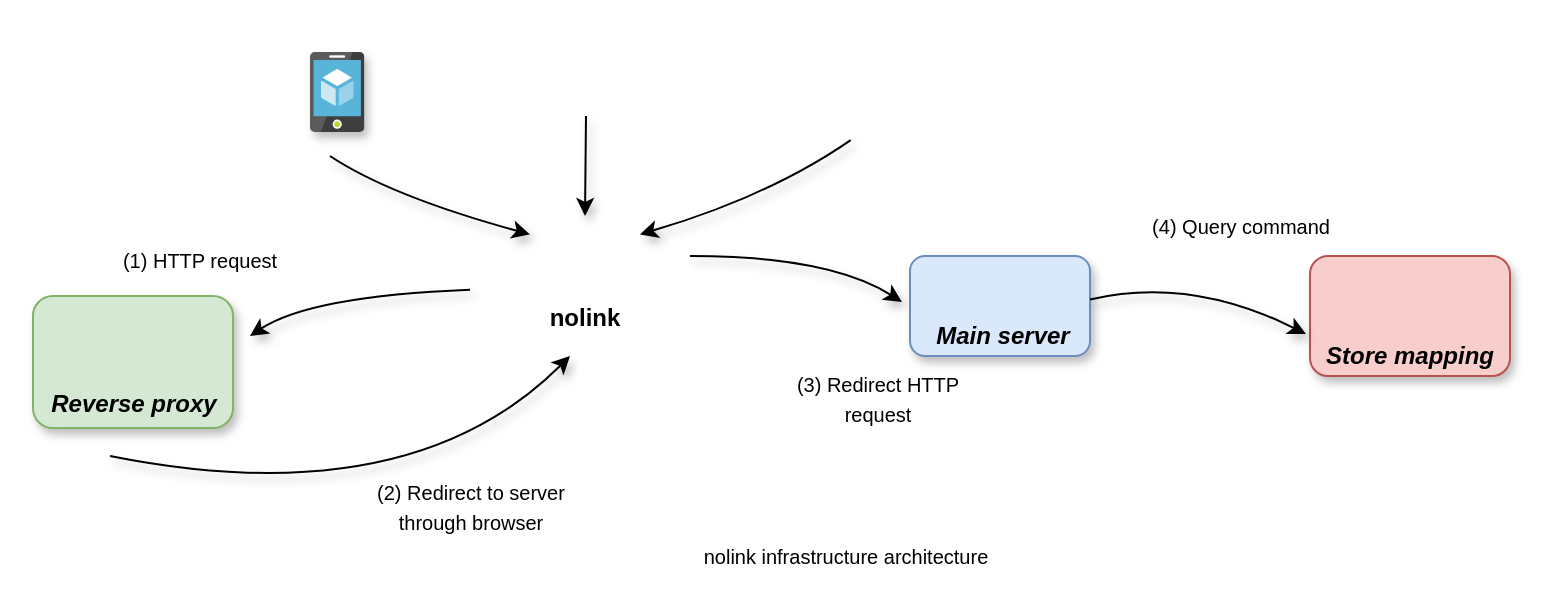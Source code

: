 <mxfile version="24.6.5" type="device">
  <diagram name="Page-1" id="esNWT9mSlbRLuBSzFxfD">
    <mxGraphModel dx="2276" dy="783" grid="1" gridSize="10" guides="1" tooltips="1" connect="1" arrows="1" fold="1" page="1" pageScale="1" pageWidth="850" pageHeight="1100" math="0" shadow="0">
      <root>
        <mxCell id="0" />
        <mxCell id="1" parent="0" />
        <mxCell id="9hjlnC2cQS0SMQREBwqv-1" value="" style="swimlane;startSize=0;rounded=0;dashed=1;swimlaneLine=1;gradientColor=none;strokeColor=none;fillColor=none;shadow=1;" parent="1" vertex="1">
          <mxGeometry x="60" y="140" width="240" height="80" as="geometry" />
        </mxCell>
        <mxCell id="B3qt_1SEBNGEb0ojF064-14" value="nolink" style="shape=image;verticalLabelPosition=bottom;labelBackgroundColor=default;verticalAlign=top;aspect=fixed;imageAspect=0;image=https://static-00.iconduck.com/assets.00/nuxtjs-icon-512x343-16hzp9e7.png;fontStyle=1;shadow=1;" parent="9hjlnC2cQS0SMQREBwqv-1" vertex="1">
          <mxGeometry x="150" width="55.01" height="36.84" as="geometry" />
        </mxCell>
        <mxCell id="9hjlnC2cQS0SMQREBwqv-31" value="" style="endArrow=classic;html=1;jumpStyle=arc;curved=1;shadow=1;startArrow=none;startFill=0;endFill=1;" parent="9hjlnC2cQS0SMQREBwqv-1" edge="1">
          <mxGeometry width="50" height="50" relative="1" as="geometry">
            <mxPoint x="120" y="36.84" as="sourcePoint" />
            <mxPoint x="10" y="60" as="targetPoint" />
            <Array as="points">
              <mxPoint x="40" y="40" />
            </Array>
          </mxGeometry>
        </mxCell>
        <mxCell id="B3qt_1SEBNGEb0ojF064-11" value="&lt;font style=&quot;font-size: 10px;&quot;&gt;(1) HTTP request&lt;/font&gt;" style="text;html=1;strokeColor=none;fillColor=none;align=center;verticalAlign=middle;whiteSpace=wrap;rounded=0;shadow=1;" parent="9hjlnC2cQS0SMQREBwqv-1" vertex="1">
          <mxGeometry x="-70" y="6.84" width="110" height="30" as="geometry" />
        </mxCell>
        <mxCell id="9hjlnC2cQS0SMQREBwqv-33" value="" style="endArrow=none;html=1;jumpStyle=arc;curved=1;shadow=1;startArrow=classic;startFill=1;endFill=0;exitX=0.75;exitY=1;exitDx=0;exitDy=0;" parent="1" edge="1">
          <mxGeometry width="50" height="50" relative="1" as="geometry">
            <mxPoint x="230" y="210" as="sourcePoint" />
            <mxPoint y="260" as="targetPoint" />
            <Array as="points">
              <mxPoint x="150" y="290" />
            </Array>
          </mxGeometry>
        </mxCell>
        <mxCell id="B3qt_1SEBNGEb0ojF064-15" value="" style="shape=image;html=1;verticalAlign=top;verticalLabelPosition=bottom;labelBackgroundColor=#ffffff;imageAspect=0;aspect=fixed;image=https://cdn0.iconfinder.com/data/icons/job-seeker/256/laptop_job_seeker_employee_unemployee_work_1-128.png;shadow=1;" parent="1" vertex="1">
          <mxGeometry x="222" y="36" width="48" height="48" as="geometry" />
        </mxCell>
        <mxCell id="B3qt_1SEBNGEb0ojF064-19" value="" style="shape=image;html=1;verticalAlign=top;verticalLabelPosition=bottom;labelBackgroundColor=#ffffff;imageAspect=0;aspect=fixed;image=https://cdn2.iconfinder.com/data/icons/whcompare-isometric-web-hosting-servers/50/web-browser-on-laptop-128.png;shadow=1;" parent="1" vertex="1">
          <mxGeometry x="344.13" y="50" width="48" height="48" as="geometry" />
        </mxCell>
        <mxCell id="B3qt_1SEBNGEb0ojF064-20" value="" style="image;sketch=0;aspect=fixed;html=1;points=[];align=center;fontSize=12;image=img/lib/mscae/App_Service_Mobile_App.svg;shadow=1;" parent="1" vertex="1">
          <mxGeometry x="100" y="58" width="27.2" height="40" as="geometry" />
        </mxCell>
        <mxCell id="B3qt_1SEBNGEb0ojF064-21" value="" style="endArrow=classic;html=1;rounded=0;entryX=0.5;entryY=0;entryDx=0;entryDy=0;shadow=1;" parent="1" target="B3qt_1SEBNGEb0ojF064-14" edge="1">
          <mxGeometry width="50" height="50" relative="1" as="geometry">
            <mxPoint x="238" y="90" as="sourcePoint" />
            <mxPoint x="300" y="60" as="targetPoint" />
          </mxGeometry>
        </mxCell>
        <mxCell id="B3qt_1SEBNGEb0ojF064-22" value="" style="endArrow=classic;html=1;curved=1;exitX=0.546;exitY=1.085;exitDx=0;exitDy=0;exitPerimeter=0;entryX=1;entryY=0.25;entryDx=0;entryDy=0;shadow=1;" parent="1" source="B3qt_1SEBNGEb0ojF064-19" target="B3qt_1SEBNGEb0ojF064-14" edge="1">
          <mxGeometry width="50" height="50" relative="1" as="geometry">
            <mxPoint x="340" y="100" as="sourcePoint" />
            <mxPoint x="390" y="50" as="targetPoint" />
            <Array as="points">
              <mxPoint x="330" y="130" />
            </Array>
          </mxGeometry>
        </mxCell>
        <mxCell id="B3qt_1SEBNGEb0ojF064-23" value="" style="endArrow=classic;html=1;entryX=0;entryY=0.25;entryDx=0;entryDy=0;curved=1;shadow=1;" parent="1" target="B3qt_1SEBNGEb0ojF064-14" edge="1">
          <mxGeometry width="50" height="50" relative="1" as="geometry">
            <mxPoint x="110" y="110" as="sourcePoint" />
            <mxPoint x="270" y="20" as="targetPoint" />
            <Array as="points">
              <mxPoint x="140" y="130" />
            </Array>
          </mxGeometry>
        </mxCell>
        <mxCell id="9hjlnC2cQS0SMQREBwqv-19" value="" style="rounded=1;whiteSpace=wrap;html=1;fillColor=#d5e8d4;strokeColor=#82b366;shadow=1;" parent="1" vertex="1">
          <mxGeometry x="-38.5" y="180" width="100" height="66" as="geometry" />
        </mxCell>
        <mxCell id="B3qt_1SEBNGEb0ojF064-4" value="" style="group;shadow=1;" parent="1" vertex="1" connectable="0">
          <mxGeometry x="-51" y="188" width="122.5" height="72" as="geometry" />
        </mxCell>
        <mxCell id="9hjlnC2cQS0SMQREBwqv-21" value="&lt;i&gt;&lt;b&gt;Reverse proxy&lt;/b&gt;&lt;/i&gt;" style="text;html=1;strokeColor=none;fillColor=none;align=center;verticalAlign=middle;whiteSpace=wrap;rounded=0;shadow=1;" parent="B3qt_1SEBNGEb0ojF064-4" vertex="1">
          <mxGeometry x="2.5" y="37" width="120" height="17" as="geometry" />
        </mxCell>
        <mxCell id="9hjlnC2cQS0SMQREBwqv-24" value="" style="shape=image;verticalLabelPosition=bottom;labelBackgroundColor=default;verticalAlign=top;aspect=fixed;imageAspect=0;image=https://www.svgrepo.com/show/373924/nginx.svg;shadow=1;" parent="B3qt_1SEBNGEb0ojF064-4" vertex="1">
          <mxGeometry x="40" y="-8" width="45" height="45" as="geometry" />
        </mxCell>
        <mxCell id="9hjlnC2cQS0SMQREBwqv-13" value="" style="rounded=1;whiteSpace=wrap;html=1;fillColor=#f8cecc;strokeColor=#b85450;shadow=1;" parent="1" vertex="1">
          <mxGeometry x="600" y="160.0" width="100" height="60" as="geometry" />
        </mxCell>
        <mxCell id="9hjlnC2cQS0SMQREBwqv-15" value="&lt;i&gt;&lt;b&gt;Store mapping&lt;/b&gt;&lt;/i&gt;" style="text;html=1;strokeColor=none;fillColor=none;align=center;verticalAlign=middle;whiteSpace=wrap;rounded=0;shadow=1;" parent="1" vertex="1">
          <mxGeometry x="578.13" y="200.0" width="143.75" height="20" as="geometry" />
        </mxCell>
        <mxCell id="9hjlnC2cQS0SMQREBwqv-17" value="" style="shape=image;verticalLabelPosition=bottom;labelBackgroundColor=default;verticalAlign=top;aspect=fixed;imageAspect=0;image=https://www.svgrepo.com/show/303460/redis-logo.svg;shadow=1;" parent="1" vertex="1">
          <mxGeometry x="630" y="165.0" width="40" height="40" as="geometry" />
        </mxCell>
        <mxCell id="9hjlnC2cQS0SMQREBwqv-27" value="&lt;font style=&quot;font-size: 10px;&quot;&gt;(4) Query command&lt;/font&gt;" style="text;html=1;align=center;verticalAlign=middle;resizable=0;points=[];autosize=1;strokeColor=none;fillColor=none;shadow=1;" parent="1" vertex="1">
          <mxGeometry x="510" y="130.0" width="110" height="30" as="geometry" />
        </mxCell>
        <mxCell id="9hjlnC2cQS0SMQREBwqv-39" value="&lt;font style=&quot;font-size: 10px;&quot;&gt;nolink infrastructure architecture&lt;/font&gt;" style="text;html=1;strokeColor=none;fillColor=none;align=center;verticalAlign=middle;whiteSpace=wrap;rounded=0;shadow=1;" parent="1" vertex="1">
          <mxGeometry x="270" y="300" width="196.25" height="20" as="geometry" />
        </mxCell>
        <mxCell id="9hjlnC2cQS0SMQREBwqv-26" value="" style="endArrow=classic;html=1;shadow=1;entryX=0.053;entryY=-0.35;entryDx=0;entryDy=0;curved=1;entryPerimeter=0;" parent="1" target="9hjlnC2cQS0SMQREBwqv-8" edge="1">
          <mxGeometry width="50" height="50" relative="1" as="geometry">
            <mxPoint x="290" y="160" as="sourcePoint" />
            <mxPoint x="1056.75" y="550" as="targetPoint" />
            <Array as="points">
              <mxPoint x="360" y="160" />
            </Array>
          </mxGeometry>
        </mxCell>
        <mxCell id="9hjlnC2cQS0SMQREBwqv-35" value="&lt;font style=&quot;font-size: 10px;&quot;&gt;(2) Redirect to server through browser&lt;/font&gt;" style="text;html=1;strokeColor=none;fillColor=none;align=center;verticalAlign=middle;whiteSpace=wrap;rounded=0;shadow=1;" parent="1" vertex="1">
          <mxGeometry x="118.75" y="270" width="122.5" height="30" as="geometry" />
        </mxCell>
        <mxCell id="9hjlnC2cQS0SMQREBwqv-37" value="&lt;font style=&quot;font-size: 10px;&quot;&gt;(3) Redirect HTTP request&lt;/font&gt;" style="text;html=1;strokeColor=none;fillColor=none;align=center;verticalAlign=middle;whiteSpace=wrap;rounded=0;shadow=1;" parent="1" vertex="1">
          <mxGeometry x="330" y="216" width="107.5" height="30" as="geometry" />
        </mxCell>
        <mxCell id="9hjlnC2cQS0SMQREBwqv-7" value="" style="rounded=1;whiteSpace=wrap;html=1;fillColor=#dae8fc;strokeColor=#6c8ebf;shadow=1;" parent="1" vertex="1">
          <mxGeometry x="400" y="160.0" width="90" height="50" as="geometry" />
        </mxCell>
        <mxCell id="9hjlnC2cQS0SMQREBwqv-8" value="&lt;i&gt;&lt;b&gt;Main server&lt;/b&gt;&lt;/i&gt;" style="text;html=1;strokeColor=none;fillColor=none;align=center;verticalAlign=middle;whiteSpace=wrap;rounded=0;shadow=1;" parent="1" vertex="1">
          <mxGeometry x="390" y="190.0" width="112.5" height="20" as="geometry" />
        </mxCell>
        <mxCell id="B3qt_1SEBNGEb0ojF064-13" value="" style="shape=image;verticalLabelPosition=bottom;labelBackgroundColor=default;verticalAlign=top;aspect=fixed;imageAspect=0;image=https://richrose.dev/images/go-logo.png;shadow=1;" parent="1" vertex="1">
          <mxGeometry x="416.5" y="168.72" width="57" height="21.28" as="geometry" />
        </mxCell>
        <mxCell id="9hjlnC2cQS0SMQREBwqv-28" value="" style="endArrow=classic;html=1;exitX=0;exitY=0.5;exitDx=0;exitDy=0;jumpStyle=arc;curved=1;shadow=1;entryX=-0.02;entryY=0.65;entryDx=0;entryDy=0;entryPerimeter=0;" parent="1" edge="1" target="9hjlnC2cQS0SMQREBwqv-13">
          <mxGeometry width="50" height="50" relative="1" as="geometry">
            <mxPoint x="490" y="181.71" as="sourcePoint" />
            <mxPoint x="590" y="170" as="targetPoint" />
            <Array as="points">
              <mxPoint x="540" y="170" />
            </Array>
          </mxGeometry>
        </mxCell>
      </root>
    </mxGraphModel>
  </diagram>
</mxfile>
